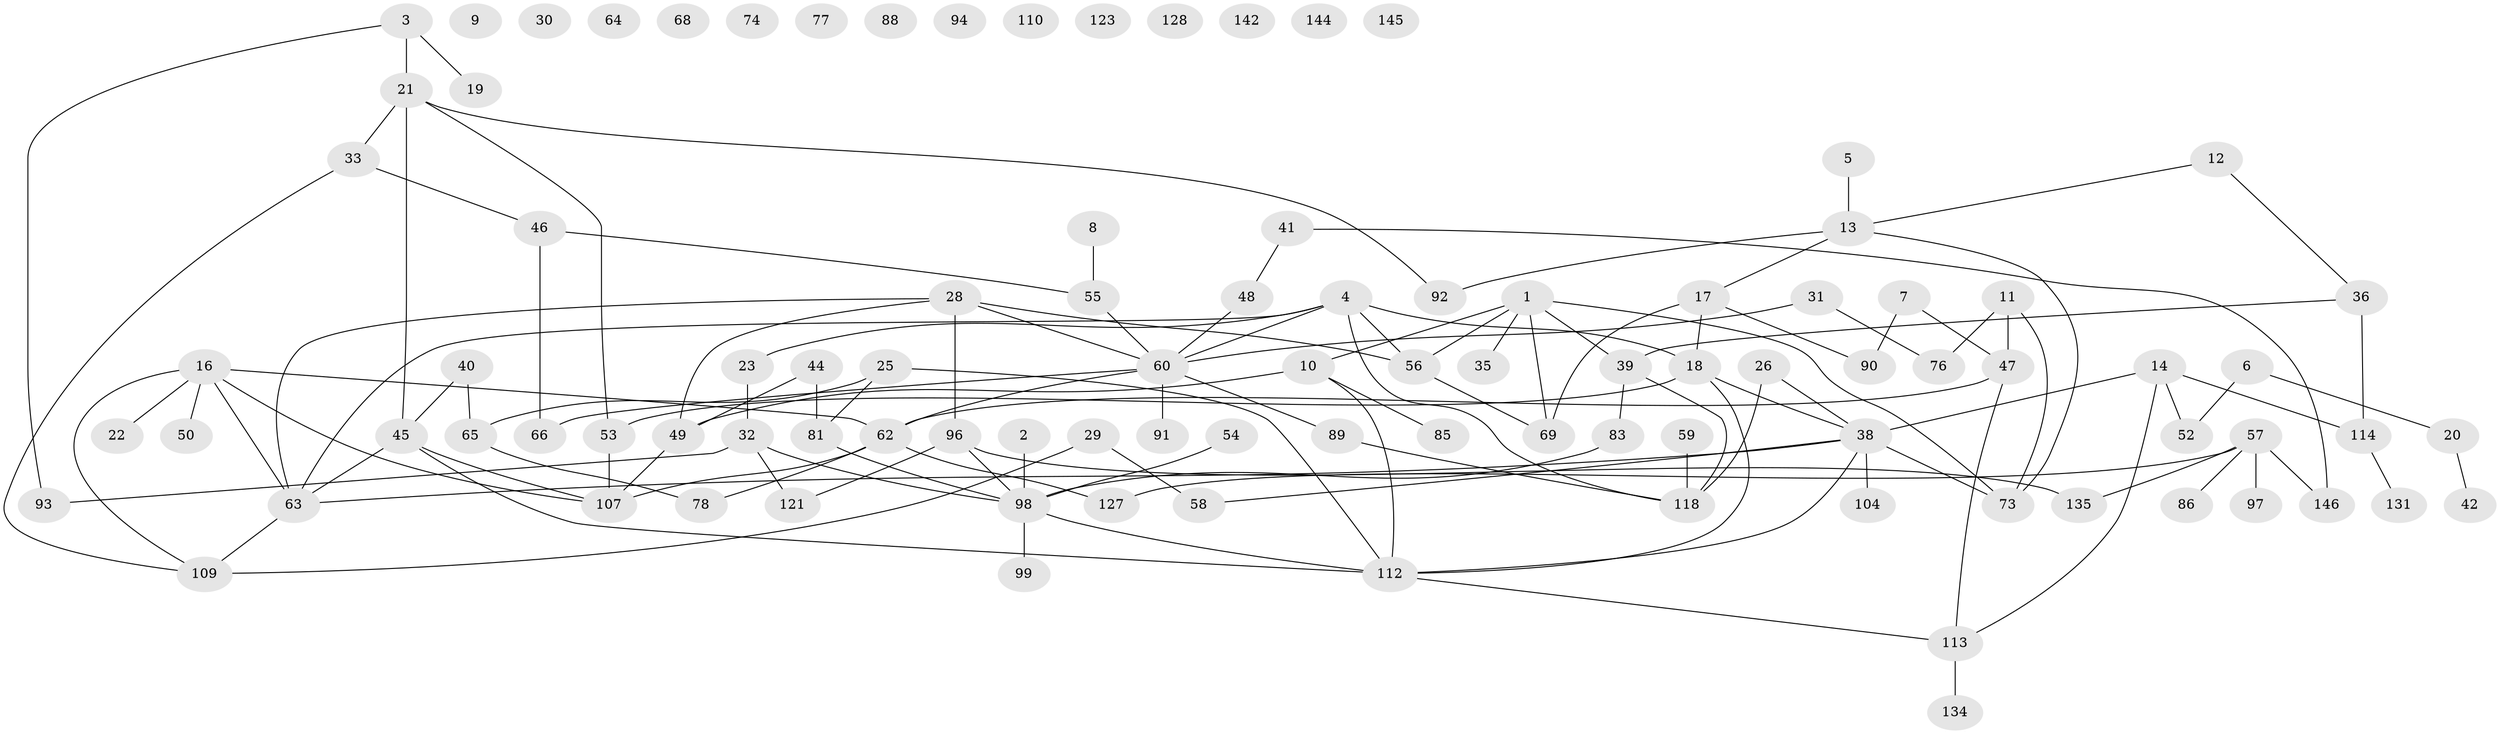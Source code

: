 // original degree distribution, {6: 0.027210884353741496, 1: 0.19727891156462585, 3: 0.21768707482993196, 5: 0.027210884353741496, 2: 0.2925170068027211, 0: 0.08843537414965986, 4: 0.1292517006802721, 7: 0.02040816326530612}
// Generated by graph-tools (version 1.1) at 2025/41/03/06/25 10:41:19]
// undirected, 99 vertices, 128 edges
graph export_dot {
graph [start="1"]
  node [color=gray90,style=filled];
  1 [super="+15"];
  2;
  3;
  4 [super="+87"];
  5 [super="+37"];
  6;
  7 [super="+117"];
  8;
  9;
  10 [super="+27"];
  11 [super="+124"];
  12;
  13 [super="+141"];
  14 [super="+51"];
  16 [super="+34"];
  17 [super="+43"];
  18 [super="+24"];
  19;
  20 [super="+103"];
  21 [super="+70"];
  22;
  23 [super="+100"];
  25 [super="+116"];
  26 [super="+133"];
  28 [super="+84"];
  29 [super="+61"];
  30 [super="+120"];
  31;
  32 [super="+101"];
  33 [super="+119"];
  35;
  36;
  38 [super="+115"];
  39 [super="+95"];
  40;
  41 [super="+132"];
  42 [super="+82"];
  44;
  45 [super="+71"];
  46 [super="+137"];
  47 [super="+79"];
  48 [super="+75"];
  49;
  50;
  52 [super="+106"];
  53;
  54;
  55 [super="+122"];
  56 [super="+80"];
  57 [super="+129"];
  58;
  59;
  60 [super="+72"];
  62 [super="+105"];
  63 [super="+67"];
  64;
  65 [super="+102"];
  66;
  68;
  69;
  73;
  74;
  76;
  77;
  78 [super="+111"];
  81;
  83 [super="+125"];
  85 [super="+130"];
  86;
  88;
  89;
  90;
  91;
  92;
  93;
  94;
  96 [super="+139"];
  97;
  98 [super="+126"];
  99;
  104;
  107 [super="+108"];
  109 [super="+136"];
  110;
  112 [super="+147"];
  113 [super="+143"];
  114 [super="+138"];
  118 [super="+140"];
  121;
  123;
  127;
  128;
  131;
  134;
  135;
  142;
  144;
  145;
  146;
  1 -- 35;
  1 -- 56;
  1 -- 69;
  1 -- 73;
  1 -- 39;
  1 -- 10;
  2 -- 98;
  3 -- 19;
  3 -- 21;
  3 -- 93;
  4 -- 63;
  4 -- 118;
  4 -- 56;
  4 -- 23;
  4 -- 60;
  4 -- 18;
  5 -- 13;
  6 -- 52;
  6 -- 20;
  7 -- 90;
  7 -- 47;
  8 -- 55;
  10 -- 85;
  10 -- 112;
  10 -- 49;
  11 -- 73;
  11 -- 76;
  11 -- 47;
  12 -- 13;
  12 -- 36;
  13 -- 73;
  13 -- 17;
  13 -- 92;
  14 -- 113;
  14 -- 114;
  14 -- 52;
  14 -- 38;
  16 -- 22;
  16 -- 50;
  16 -- 107;
  16 -- 62;
  16 -- 63;
  16 -- 109;
  17 -- 18;
  17 -- 69;
  17 -- 90;
  18 -- 112;
  18 -- 53;
  18 -- 38;
  20 -- 42;
  21 -- 53;
  21 -- 92;
  21 -- 33;
  21 -- 45;
  23 -- 32;
  25 -- 65;
  25 -- 81;
  25 -- 112;
  26 -- 38;
  26 -- 118;
  28 -- 49;
  28 -- 56;
  28 -- 63;
  28 -- 60;
  28 -- 96;
  29 -- 109;
  29 -- 58;
  31 -- 60;
  31 -- 76;
  32 -- 93;
  32 -- 121;
  32 -- 98;
  33 -- 109;
  33 -- 46;
  36 -- 39;
  36 -- 114;
  38 -- 63;
  38 -- 112;
  38 -- 104;
  38 -- 73;
  38 -- 58;
  39 -- 118;
  39 -- 83;
  40 -- 45;
  40 -- 65;
  41 -- 146;
  41 -- 48;
  44 -- 49;
  44 -- 81;
  45 -- 63;
  45 -- 107;
  45 -- 112;
  46 -- 66;
  46 -- 55;
  47 -- 62;
  47 -- 113;
  48 -- 60;
  49 -- 107;
  53 -- 107;
  54 -- 98;
  55 -- 60;
  56 -- 69;
  57 -- 86;
  57 -- 97;
  57 -- 135;
  57 -- 146;
  57 -- 127;
  59 -- 118;
  60 -- 89;
  60 -- 91;
  60 -- 66;
  60 -- 62;
  62 -- 78;
  62 -- 107;
  62 -- 127;
  63 -- 109;
  65 -- 78;
  81 -- 98;
  83 -- 98;
  89 -- 118;
  96 -- 98;
  96 -- 121;
  96 -- 135;
  98 -- 99;
  98 -- 112;
  112 -- 113;
  113 -- 134;
  114 -- 131;
}
